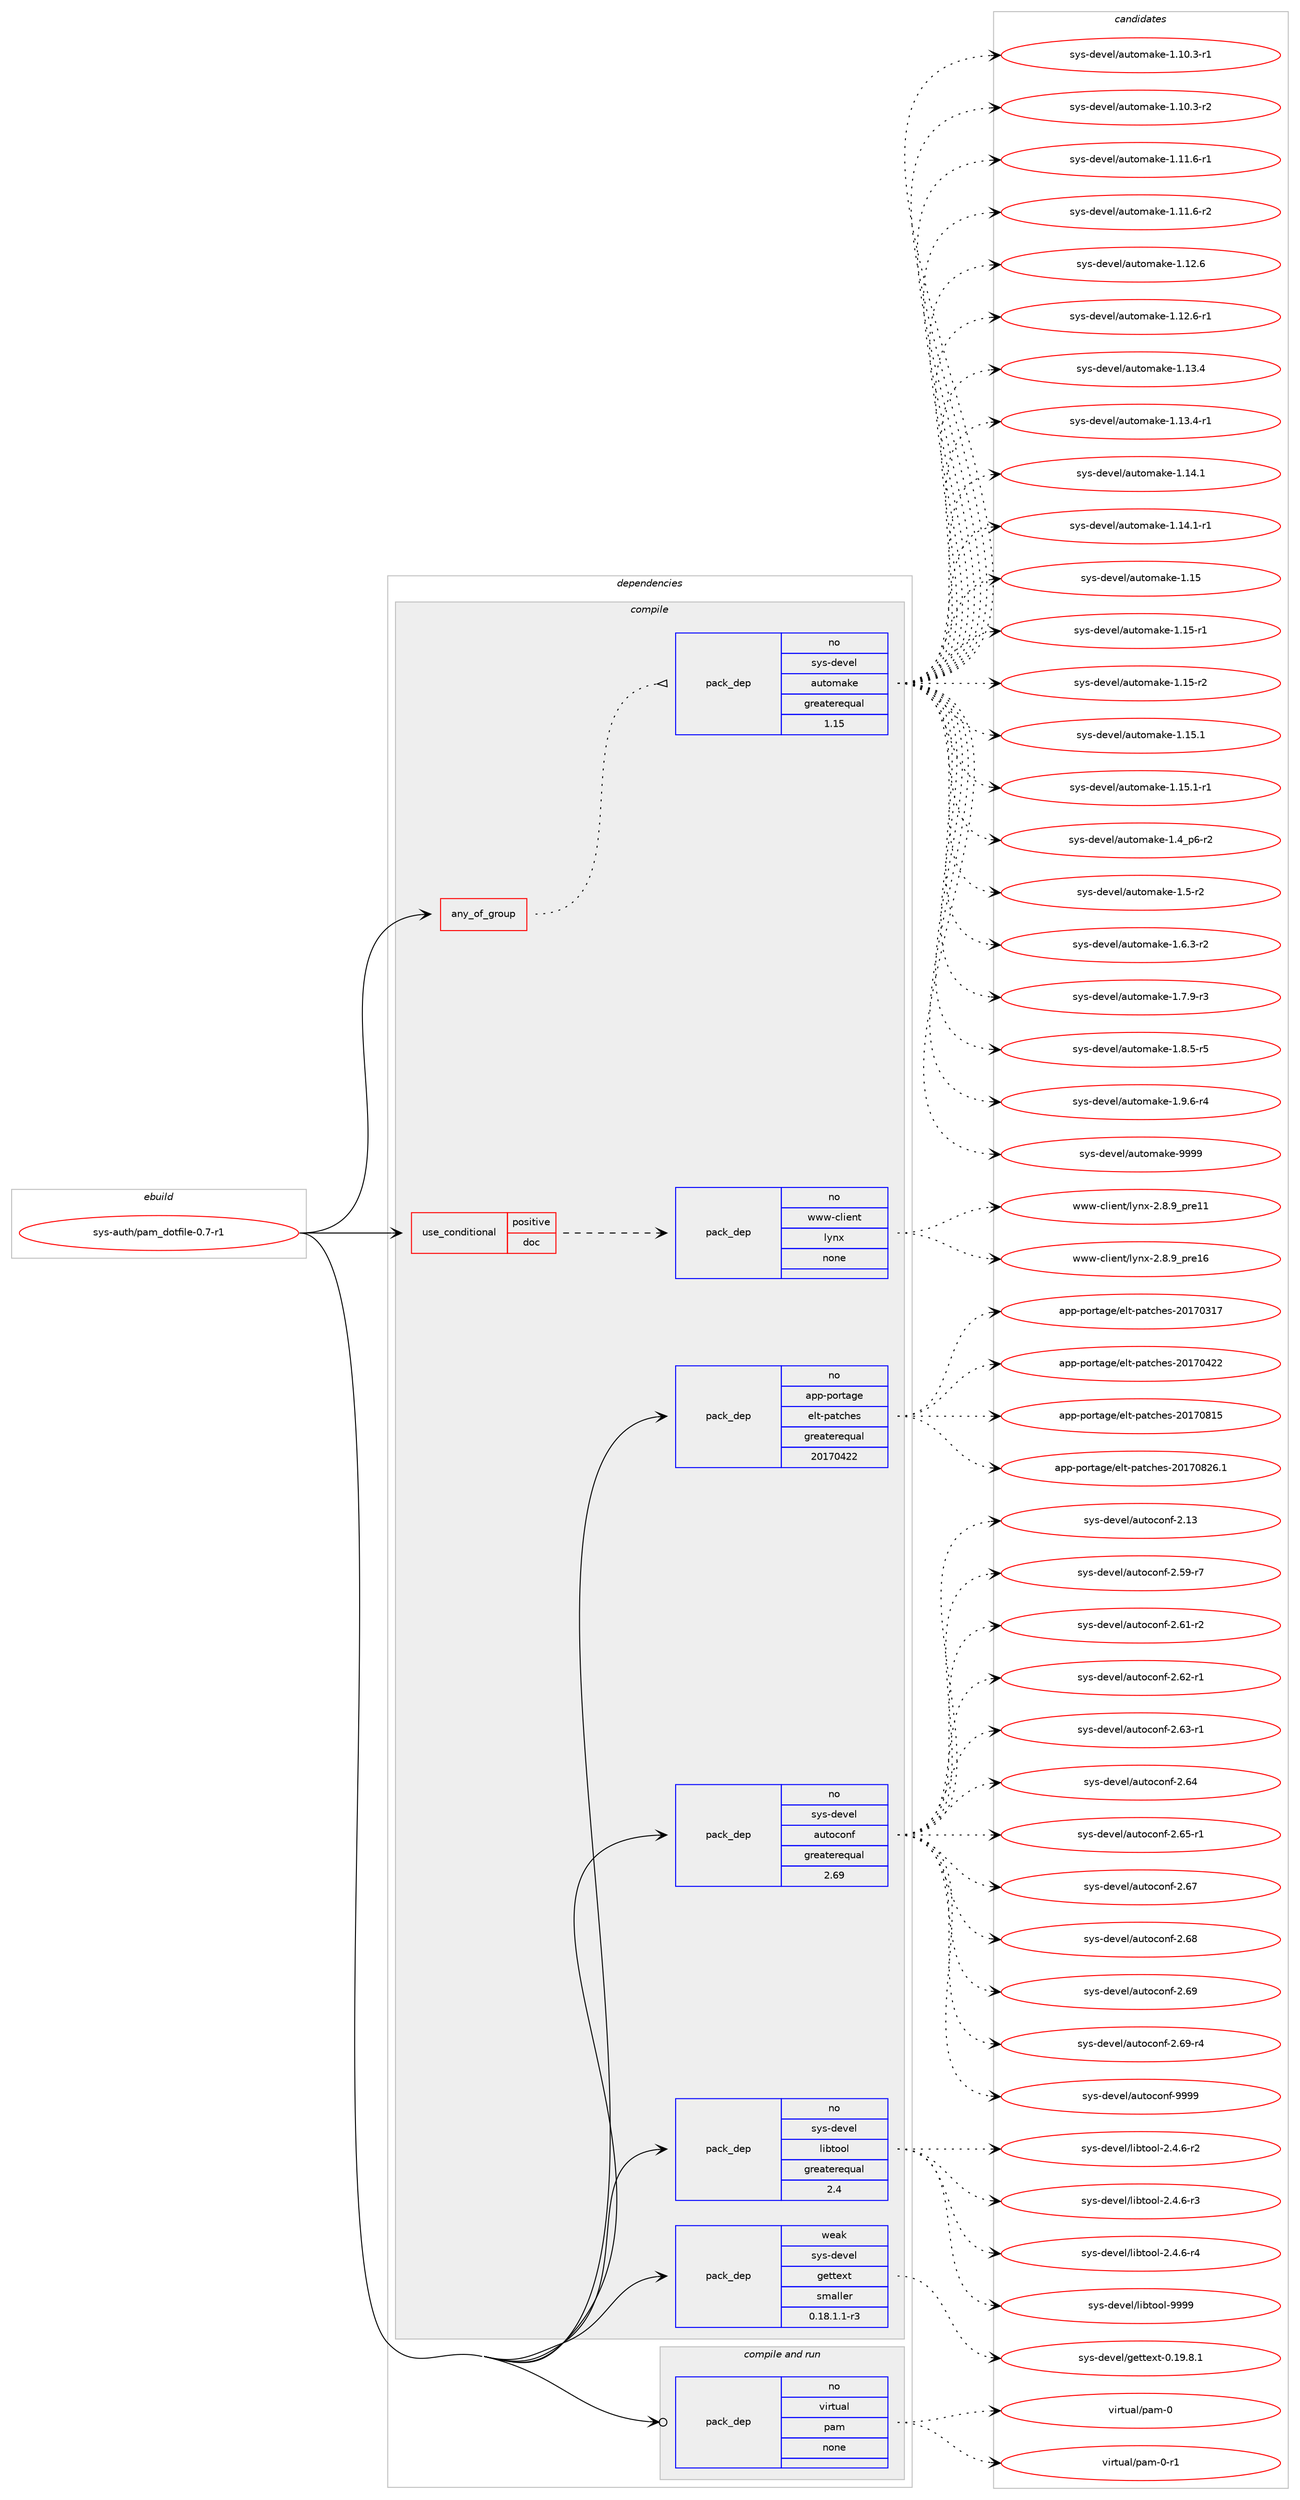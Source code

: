 digraph prolog {

# *************
# Graph options
# *************

newrank=true;
concentrate=true;
compound=true;
graph [rankdir=LR,fontname=Helvetica,fontsize=10,ranksep=1.5];#, ranksep=2.5, nodesep=0.2];
edge  [arrowhead=vee];
node  [fontname=Helvetica,fontsize=10];

# **********
# The ebuild
# **********

subgraph cluster_leftcol {
color=gray;
rank=same;
label=<<i>ebuild</i>>;
id [label="sys-auth/pam_dotfile-0.7-r1", color=red, width=4, href="../sys-auth/pam_dotfile-0.7-r1.svg"];
}

# ****************
# The dependencies
# ****************

subgraph cluster_midcol {
color=gray;
label=<<i>dependencies</i>>;
subgraph cluster_compile {
fillcolor="#eeeeee";
style=filled;
label=<<i>compile</i>>;
subgraph any7987 {
dependency475209 [label=<<TABLE BORDER="0" CELLBORDER="1" CELLSPACING="0" CELLPADDING="4"><TR><TD CELLPADDING="10">any_of_group</TD></TR></TABLE>>, shape=none, color=red];subgraph pack352480 {
dependency475210 [label=<<TABLE BORDER="0" CELLBORDER="1" CELLSPACING="0" CELLPADDING="4" WIDTH="220"><TR><TD ROWSPAN="6" CELLPADDING="30">pack_dep</TD></TR><TR><TD WIDTH="110">no</TD></TR><TR><TD>sys-devel</TD></TR><TR><TD>automake</TD></TR><TR><TD>greaterequal</TD></TR><TR><TD>1.15</TD></TR></TABLE>>, shape=none, color=blue];
}
dependency475209:e -> dependency475210:w [weight=20,style="dotted",arrowhead="oinv"];
}
id:e -> dependency475209:w [weight=20,style="solid",arrowhead="vee"];
subgraph cond114472 {
dependency475211 [label=<<TABLE BORDER="0" CELLBORDER="1" CELLSPACING="0" CELLPADDING="4"><TR><TD ROWSPAN="3" CELLPADDING="10">use_conditional</TD></TR><TR><TD>positive</TD></TR><TR><TD>doc</TD></TR></TABLE>>, shape=none, color=red];
subgraph pack352481 {
dependency475212 [label=<<TABLE BORDER="0" CELLBORDER="1" CELLSPACING="0" CELLPADDING="4" WIDTH="220"><TR><TD ROWSPAN="6" CELLPADDING="30">pack_dep</TD></TR><TR><TD WIDTH="110">no</TD></TR><TR><TD>www-client</TD></TR><TR><TD>lynx</TD></TR><TR><TD>none</TD></TR><TR><TD></TD></TR></TABLE>>, shape=none, color=blue];
}
dependency475211:e -> dependency475212:w [weight=20,style="dashed",arrowhead="vee"];
}
id:e -> dependency475211:w [weight=20,style="solid",arrowhead="vee"];
subgraph pack352482 {
dependency475213 [label=<<TABLE BORDER="0" CELLBORDER="1" CELLSPACING="0" CELLPADDING="4" WIDTH="220"><TR><TD ROWSPAN="6" CELLPADDING="30">pack_dep</TD></TR><TR><TD WIDTH="110">no</TD></TR><TR><TD>app-portage</TD></TR><TR><TD>elt-patches</TD></TR><TR><TD>greaterequal</TD></TR><TR><TD>20170422</TD></TR></TABLE>>, shape=none, color=blue];
}
id:e -> dependency475213:w [weight=20,style="solid",arrowhead="vee"];
subgraph pack352483 {
dependency475214 [label=<<TABLE BORDER="0" CELLBORDER="1" CELLSPACING="0" CELLPADDING="4" WIDTH="220"><TR><TD ROWSPAN="6" CELLPADDING="30">pack_dep</TD></TR><TR><TD WIDTH="110">no</TD></TR><TR><TD>sys-devel</TD></TR><TR><TD>autoconf</TD></TR><TR><TD>greaterequal</TD></TR><TR><TD>2.69</TD></TR></TABLE>>, shape=none, color=blue];
}
id:e -> dependency475214:w [weight=20,style="solid",arrowhead="vee"];
subgraph pack352484 {
dependency475215 [label=<<TABLE BORDER="0" CELLBORDER="1" CELLSPACING="0" CELLPADDING="4" WIDTH="220"><TR><TD ROWSPAN="6" CELLPADDING="30">pack_dep</TD></TR><TR><TD WIDTH="110">no</TD></TR><TR><TD>sys-devel</TD></TR><TR><TD>libtool</TD></TR><TR><TD>greaterequal</TD></TR><TR><TD>2.4</TD></TR></TABLE>>, shape=none, color=blue];
}
id:e -> dependency475215:w [weight=20,style="solid",arrowhead="vee"];
subgraph pack352485 {
dependency475216 [label=<<TABLE BORDER="0" CELLBORDER="1" CELLSPACING="0" CELLPADDING="4" WIDTH="220"><TR><TD ROWSPAN="6" CELLPADDING="30">pack_dep</TD></TR><TR><TD WIDTH="110">weak</TD></TR><TR><TD>sys-devel</TD></TR><TR><TD>gettext</TD></TR><TR><TD>smaller</TD></TR><TR><TD>0.18.1.1-r3</TD></TR></TABLE>>, shape=none, color=blue];
}
id:e -> dependency475216:w [weight=20,style="solid",arrowhead="vee"];
}
subgraph cluster_compileandrun {
fillcolor="#eeeeee";
style=filled;
label=<<i>compile and run</i>>;
subgraph pack352486 {
dependency475217 [label=<<TABLE BORDER="0" CELLBORDER="1" CELLSPACING="0" CELLPADDING="4" WIDTH="220"><TR><TD ROWSPAN="6" CELLPADDING="30">pack_dep</TD></TR><TR><TD WIDTH="110">no</TD></TR><TR><TD>virtual</TD></TR><TR><TD>pam</TD></TR><TR><TD>none</TD></TR><TR><TD></TD></TR></TABLE>>, shape=none, color=blue];
}
id:e -> dependency475217:w [weight=20,style="solid",arrowhead="odotvee"];
}
subgraph cluster_run {
fillcolor="#eeeeee";
style=filled;
label=<<i>run</i>>;
}
}

# **************
# The candidates
# **************

subgraph cluster_choices {
rank=same;
color=gray;
label=<<i>candidates</i>>;

subgraph choice352480 {
color=black;
nodesep=1;
choice11512111545100101118101108479711711611110997107101454946494846514511449 [label="sys-devel/automake-1.10.3-r1", color=red, width=4,href="../sys-devel/automake-1.10.3-r1.svg"];
choice11512111545100101118101108479711711611110997107101454946494846514511450 [label="sys-devel/automake-1.10.3-r2", color=red, width=4,href="../sys-devel/automake-1.10.3-r2.svg"];
choice11512111545100101118101108479711711611110997107101454946494946544511449 [label="sys-devel/automake-1.11.6-r1", color=red, width=4,href="../sys-devel/automake-1.11.6-r1.svg"];
choice11512111545100101118101108479711711611110997107101454946494946544511450 [label="sys-devel/automake-1.11.6-r2", color=red, width=4,href="../sys-devel/automake-1.11.6-r2.svg"];
choice1151211154510010111810110847971171161111099710710145494649504654 [label="sys-devel/automake-1.12.6", color=red, width=4,href="../sys-devel/automake-1.12.6.svg"];
choice11512111545100101118101108479711711611110997107101454946495046544511449 [label="sys-devel/automake-1.12.6-r1", color=red, width=4,href="../sys-devel/automake-1.12.6-r1.svg"];
choice1151211154510010111810110847971171161111099710710145494649514652 [label="sys-devel/automake-1.13.4", color=red, width=4,href="../sys-devel/automake-1.13.4.svg"];
choice11512111545100101118101108479711711611110997107101454946495146524511449 [label="sys-devel/automake-1.13.4-r1", color=red, width=4,href="../sys-devel/automake-1.13.4-r1.svg"];
choice1151211154510010111810110847971171161111099710710145494649524649 [label="sys-devel/automake-1.14.1", color=red, width=4,href="../sys-devel/automake-1.14.1.svg"];
choice11512111545100101118101108479711711611110997107101454946495246494511449 [label="sys-devel/automake-1.14.1-r1", color=red, width=4,href="../sys-devel/automake-1.14.1-r1.svg"];
choice115121115451001011181011084797117116111109971071014549464953 [label="sys-devel/automake-1.15", color=red, width=4,href="../sys-devel/automake-1.15.svg"];
choice1151211154510010111810110847971171161111099710710145494649534511449 [label="sys-devel/automake-1.15-r1", color=red, width=4,href="../sys-devel/automake-1.15-r1.svg"];
choice1151211154510010111810110847971171161111099710710145494649534511450 [label="sys-devel/automake-1.15-r2", color=red, width=4,href="../sys-devel/automake-1.15-r2.svg"];
choice1151211154510010111810110847971171161111099710710145494649534649 [label="sys-devel/automake-1.15.1", color=red, width=4,href="../sys-devel/automake-1.15.1.svg"];
choice11512111545100101118101108479711711611110997107101454946495346494511449 [label="sys-devel/automake-1.15.1-r1", color=red, width=4,href="../sys-devel/automake-1.15.1-r1.svg"];
choice115121115451001011181011084797117116111109971071014549465295112544511450 [label="sys-devel/automake-1.4_p6-r2", color=red, width=4,href="../sys-devel/automake-1.4_p6-r2.svg"];
choice11512111545100101118101108479711711611110997107101454946534511450 [label="sys-devel/automake-1.5-r2", color=red, width=4,href="../sys-devel/automake-1.5-r2.svg"];
choice115121115451001011181011084797117116111109971071014549465446514511450 [label="sys-devel/automake-1.6.3-r2", color=red, width=4,href="../sys-devel/automake-1.6.3-r2.svg"];
choice115121115451001011181011084797117116111109971071014549465546574511451 [label="sys-devel/automake-1.7.9-r3", color=red, width=4,href="../sys-devel/automake-1.7.9-r3.svg"];
choice115121115451001011181011084797117116111109971071014549465646534511453 [label="sys-devel/automake-1.8.5-r5", color=red, width=4,href="../sys-devel/automake-1.8.5-r5.svg"];
choice115121115451001011181011084797117116111109971071014549465746544511452 [label="sys-devel/automake-1.9.6-r4", color=red, width=4,href="../sys-devel/automake-1.9.6-r4.svg"];
choice115121115451001011181011084797117116111109971071014557575757 [label="sys-devel/automake-9999", color=red, width=4,href="../sys-devel/automake-9999.svg"];
dependency475210:e -> choice11512111545100101118101108479711711611110997107101454946494846514511449:w [style=dotted,weight="100"];
dependency475210:e -> choice11512111545100101118101108479711711611110997107101454946494846514511450:w [style=dotted,weight="100"];
dependency475210:e -> choice11512111545100101118101108479711711611110997107101454946494946544511449:w [style=dotted,weight="100"];
dependency475210:e -> choice11512111545100101118101108479711711611110997107101454946494946544511450:w [style=dotted,weight="100"];
dependency475210:e -> choice1151211154510010111810110847971171161111099710710145494649504654:w [style=dotted,weight="100"];
dependency475210:e -> choice11512111545100101118101108479711711611110997107101454946495046544511449:w [style=dotted,weight="100"];
dependency475210:e -> choice1151211154510010111810110847971171161111099710710145494649514652:w [style=dotted,weight="100"];
dependency475210:e -> choice11512111545100101118101108479711711611110997107101454946495146524511449:w [style=dotted,weight="100"];
dependency475210:e -> choice1151211154510010111810110847971171161111099710710145494649524649:w [style=dotted,weight="100"];
dependency475210:e -> choice11512111545100101118101108479711711611110997107101454946495246494511449:w [style=dotted,weight="100"];
dependency475210:e -> choice115121115451001011181011084797117116111109971071014549464953:w [style=dotted,weight="100"];
dependency475210:e -> choice1151211154510010111810110847971171161111099710710145494649534511449:w [style=dotted,weight="100"];
dependency475210:e -> choice1151211154510010111810110847971171161111099710710145494649534511450:w [style=dotted,weight="100"];
dependency475210:e -> choice1151211154510010111810110847971171161111099710710145494649534649:w [style=dotted,weight="100"];
dependency475210:e -> choice11512111545100101118101108479711711611110997107101454946495346494511449:w [style=dotted,weight="100"];
dependency475210:e -> choice115121115451001011181011084797117116111109971071014549465295112544511450:w [style=dotted,weight="100"];
dependency475210:e -> choice11512111545100101118101108479711711611110997107101454946534511450:w [style=dotted,weight="100"];
dependency475210:e -> choice115121115451001011181011084797117116111109971071014549465446514511450:w [style=dotted,weight="100"];
dependency475210:e -> choice115121115451001011181011084797117116111109971071014549465546574511451:w [style=dotted,weight="100"];
dependency475210:e -> choice115121115451001011181011084797117116111109971071014549465646534511453:w [style=dotted,weight="100"];
dependency475210:e -> choice115121115451001011181011084797117116111109971071014549465746544511452:w [style=dotted,weight="100"];
dependency475210:e -> choice115121115451001011181011084797117116111109971071014557575757:w [style=dotted,weight="100"];
}
subgraph choice352481 {
color=black;
nodesep=1;
choice119119119459910810510111011647108121110120455046564657951121141014949 [label="www-client/lynx-2.8.9_pre11", color=red, width=4,href="../www-client/lynx-2.8.9_pre11.svg"];
choice119119119459910810510111011647108121110120455046564657951121141014954 [label="www-client/lynx-2.8.9_pre16", color=red, width=4,href="../www-client/lynx-2.8.9_pre16.svg"];
dependency475212:e -> choice119119119459910810510111011647108121110120455046564657951121141014949:w [style=dotted,weight="100"];
dependency475212:e -> choice119119119459910810510111011647108121110120455046564657951121141014954:w [style=dotted,weight="100"];
}
subgraph choice352482 {
color=black;
nodesep=1;
choice97112112451121111141169710310147101108116451129711699104101115455048495548514955 [label="app-portage/elt-patches-20170317", color=red, width=4,href="../app-portage/elt-patches-20170317.svg"];
choice97112112451121111141169710310147101108116451129711699104101115455048495548525050 [label="app-portage/elt-patches-20170422", color=red, width=4,href="../app-portage/elt-patches-20170422.svg"];
choice97112112451121111141169710310147101108116451129711699104101115455048495548564953 [label="app-portage/elt-patches-20170815", color=red, width=4,href="../app-portage/elt-patches-20170815.svg"];
choice971121124511211111411697103101471011081164511297116991041011154550484955485650544649 [label="app-portage/elt-patches-20170826.1", color=red, width=4,href="../app-portage/elt-patches-20170826.1.svg"];
dependency475213:e -> choice97112112451121111141169710310147101108116451129711699104101115455048495548514955:w [style=dotted,weight="100"];
dependency475213:e -> choice97112112451121111141169710310147101108116451129711699104101115455048495548525050:w [style=dotted,weight="100"];
dependency475213:e -> choice97112112451121111141169710310147101108116451129711699104101115455048495548564953:w [style=dotted,weight="100"];
dependency475213:e -> choice971121124511211111411697103101471011081164511297116991041011154550484955485650544649:w [style=dotted,weight="100"];
}
subgraph choice352483 {
color=black;
nodesep=1;
choice115121115451001011181011084797117116111991111101024550464951 [label="sys-devel/autoconf-2.13", color=red, width=4,href="../sys-devel/autoconf-2.13.svg"];
choice1151211154510010111810110847971171161119911111010245504653574511455 [label="sys-devel/autoconf-2.59-r7", color=red, width=4,href="../sys-devel/autoconf-2.59-r7.svg"];
choice1151211154510010111810110847971171161119911111010245504654494511450 [label="sys-devel/autoconf-2.61-r2", color=red, width=4,href="../sys-devel/autoconf-2.61-r2.svg"];
choice1151211154510010111810110847971171161119911111010245504654504511449 [label="sys-devel/autoconf-2.62-r1", color=red, width=4,href="../sys-devel/autoconf-2.62-r1.svg"];
choice1151211154510010111810110847971171161119911111010245504654514511449 [label="sys-devel/autoconf-2.63-r1", color=red, width=4,href="../sys-devel/autoconf-2.63-r1.svg"];
choice115121115451001011181011084797117116111991111101024550465452 [label="sys-devel/autoconf-2.64", color=red, width=4,href="../sys-devel/autoconf-2.64.svg"];
choice1151211154510010111810110847971171161119911111010245504654534511449 [label="sys-devel/autoconf-2.65-r1", color=red, width=4,href="../sys-devel/autoconf-2.65-r1.svg"];
choice115121115451001011181011084797117116111991111101024550465455 [label="sys-devel/autoconf-2.67", color=red, width=4,href="../sys-devel/autoconf-2.67.svg"];
choice115121115451001011181011084797117116111991111101024550465456 [label="sys-devel/autoconf-2.68", color=red, width=4,href="../sys-devel/autoconf-2.68.svg"];
choice115121115451001011181011084797117116111991111101024550465457 [label="sys-devel/autoconf-2.69", color=red, width=4,href="../sys-devel/autoconf-2.69.svg"];
choice1151211154510010111810110847971171161119911111010245504654574511452 [label="sys-devel/autoconf-2.69-r4", color=red, width=4,href="../sys-devel/autoconf-2.69-r4.svg"];
choice115121115451001011181011084797117116111991111101024557575757 [label="sys-devel/autoconf-9999", color=red, width=4,href="../sys-devel/autoconf-9999.svg"];
dependency475214:e -> choice115121115451001011181011084797117116111991111101024550464951:w [style=dotted,weight="100"];
dependency475214:e -> choice1151211154510010111810110847971171161119911111010245504653574511455:w [style=dotted,weight="100"];
dependency475214:e -> choice1151211154510010111810110847971171161119911111010245504654494511450:w [style=dotted,weight="100"];
dependency475214:e -> choice1151211154510010111810110847971171161119911111010245504654504511449:w [style=dotted,weight="100"];
dependency475214:e -> choice1151211154510010111810110847971171161119911111010245504654514511449:w [style=dotted,weight="100"];
dependency475214:e -> choice115121115451001011181011084797117116111991111101024550465452:w [style=dotted,weight="100"];
dependency475214:e -> choice1151211154510010111810110847971171161119911111010245504654534511449:w [style=dotted,weight="100"];
dependency475214:e -> choice115121115451001011181011084797117116111991111101024550465455:w [style=dotted,weight="100"];
dependency475214:e -> choice115121115451001011181011084797117116111991111101024550465456:w [style=dotted,weight="100"];
dependency475214:e -> choice115121115451001011181011084797117116111991111101024550465457:w [style=dotted,weight="100"];
dependency475214:e -> choice1151211154510010111810110847971171161119911111010245504654574511452:w [style=dotted,weight="100"];
dependency475214:e -> choice115121115451001011181011084797117116111991111101024557575757:w [style=dotted,weight="100"];
}
subgraph choice352484 {
color=black;
nodesep=1;
choice1151211154510010111810110847108105981161111111084550465246544511450 [label="sys-devel/libtool-2.4.6-r2", color=red, width=4,href="../sys-devel/libtool-2.4.6-r2.svg"];
choice1151211154510010111810110847108105981161111111084550465246544511451 [label="sys-devel/libtool-2.4.6-r3", color=red, width=4,href="../sys-devel/libtool-2.4.6-r3.svg"];
choice1151211154510010111810110847108105981161111111084550465246544511452 [label="sys-devel/libtool-2.4.6-r4", color=red, width=4,href="../sys-devel/libtool-2.4.6-r4.svg"];
choice1151211154510010111810110847108105981161111111084557575757 [label="sys-devel/libtool-9999", color=red, width=4,href="../sys-devel/libtool-9999.svg"];
dependency475215:e -> choice1151211154510010111810110847108105981161111111084550465246544511450:w [style=dotted,weight="100"];
dependency475215:e -> choice1151211154510010111810110847108105981161111111084550465246544511451:w [style=dotted,weight="100"];
dependency475215:e -> choice1151211154510010111810110847108105981161111111084550465246544511452:w [style=dotted,weight="100"];
dependency475215:e -> choice1151211154510010111810110847108105981161111111084557575757:w [style=dotted,weight="100"];
}
subgraph choice352485 {
color=black;
nodesep=1;
choice1151211154510010111810110847103101116116101120116454846495746564649 [label="sys-devel/gettext-0.19.8.1", color=red, width=4,href="../sys-devel/gettext-0.19.8.1.svg"];
dependency475216:e -> choice1151211154510010111810110847103101116116101120116454846495746564649:w [style=dotted,weight="100"];
}
subgraph choice352486 {
color=black;
nodesep=1;
choice1181051141161179710847112971094548 [label="virtual/pam-0", color=red, width=4,href="../virtual/pam-0.svg"];
choice11810511411611797108471129710945484511449 [label="virtual/pam-0-r1", color=red, width=4,href="../virtual/pam-0-r1.svg"];
dependency475217:e -> choice1181051141161179710847112971094548:w [style=dotted,weight="100"];
dependency475217:e -> choice11810511411611797108471129710945484511449:w [style=dotted,weight="100"];
}
}

}
